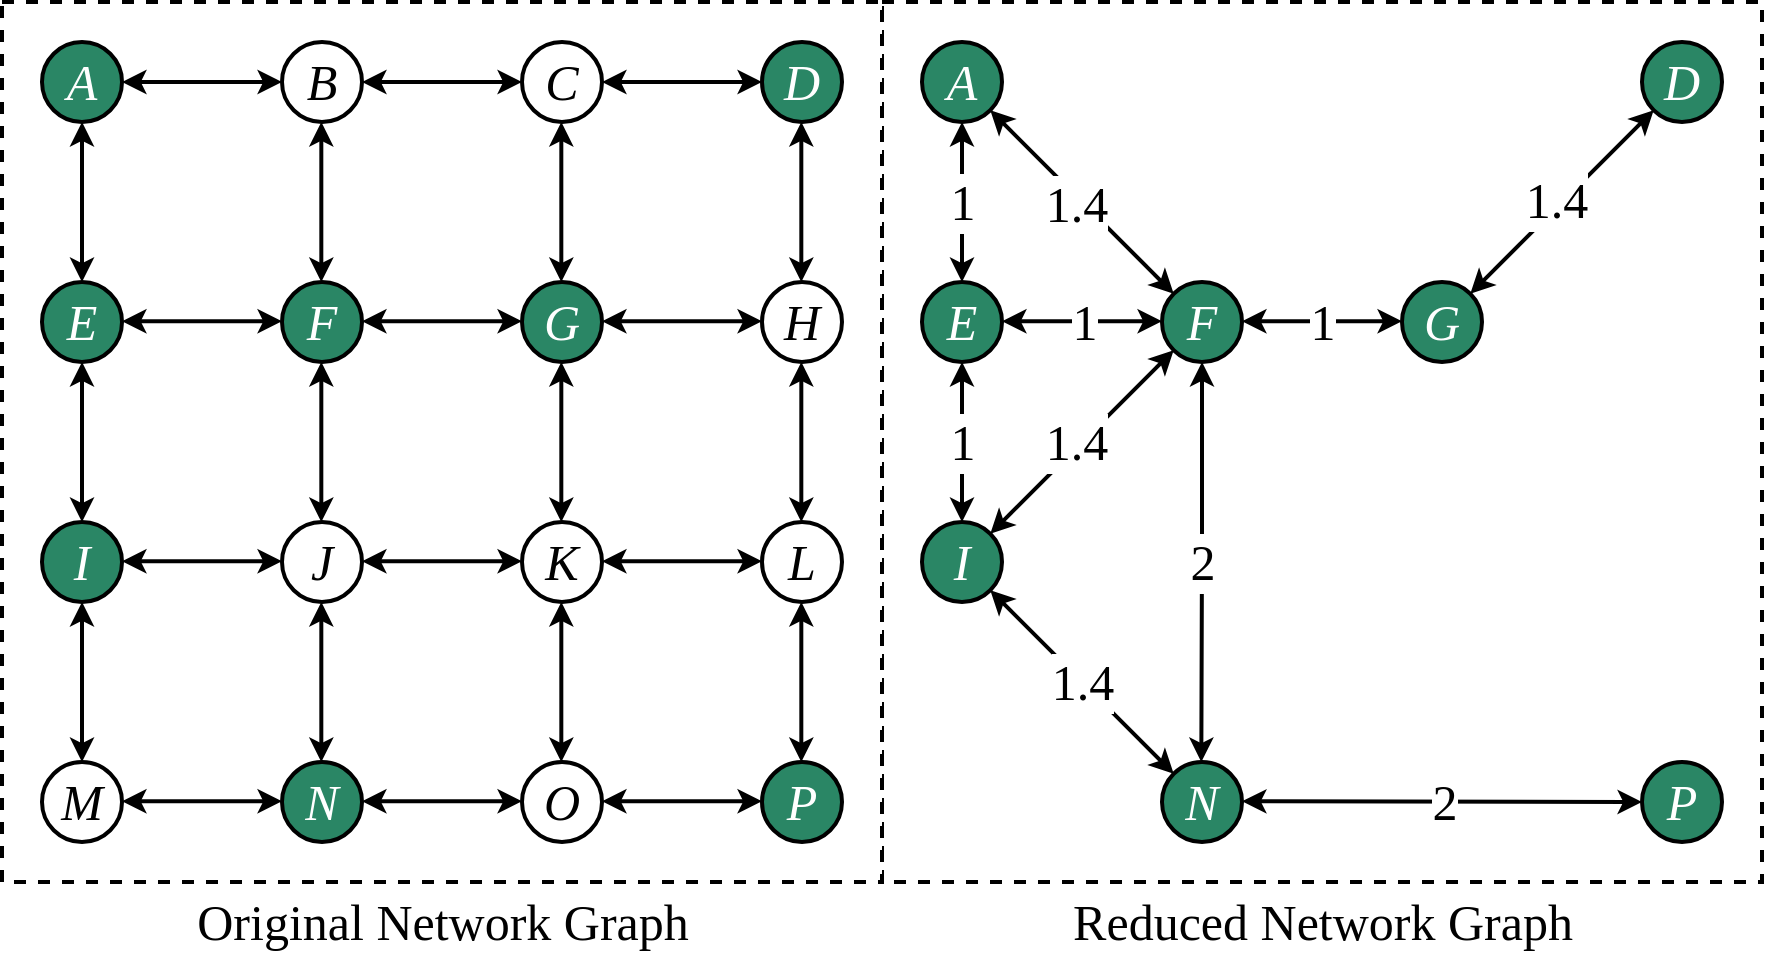 <mxfile version="24.2.5" type="device">
  <diagram name="Page-1" id="Ea4xXu0gqLUHfZozuJqN">
    <mxGraphModel dx="1434" dy="870" grid="1" gridSize="10" guides="1" tooltips="1" connect="1" arrows="1" fold="1" page="1" pageScale="1" pageWidth="850" pageHeight="1100" math="0" shadow="0">
      <root>
        <mxCell id="0" />
        <mxCell id="1" parent="0" />
        <mxCell id="ugkcPqxHe0HiYFwK6rZR-108" value="" style="rounded=0;whiteSpace=wrap;html=1;fillColor=#FFFFFF;dashed=1;strokeWidth=2;" parent="1" vertex="1">
          <mxGeometry x="560" y="220" width="440" height="440" as="geometry" />
        </mxCell>
        <mxCell id="ugkcPqxHe0HiYFwK6rZR-107" value="" style="rounded=0;whiteSpace=wrap;html=1;fillColor=#FFFFFF;dashed=1;strokeWidth=2;" parent="1" vertex="1">
          <mxGeometry x="120" y="220" width="440" height="440" as="geometry" />
        </mxCell>
        <mxCell id="ugkcPqxHe0HiYFwK6rZR-1" value="&lt;font style=&quot;font-size: 25px;&quot; face=&quot;Times New Roman&quot;&gt;&lt;i style=&quot;font-size: 25px;&quot;&gt;A&lt;/i&gt;&lt;/font&gt;" style="ellipse;whiteSpace=wrap;html=1;aspect=fixed;fontSize=25;strokeWidth=2;fillColor=#2a8665;fontColor=#FFFFFF;" parent="1" vertex="1">
          <mxGeometry x="140" y="240" width="40" height="40" as="geometry" />
        </mxCell>
        <mxCell id="ugkcPqxHe0HiYFwK6rZR-2" value="&lt;font face=&quot;Times New Roman&quot; style=&quot;font-size: 25px;&quot;&gt;&lt;i style=&quot;font-size: 25px;&quot;&gt;B&lt;/i&gt;&lt;/font&gt;" style="ellipse;whiteSpace=wrap;html=1;aspect=fixed;fontSize=25;strokeWidth=2;" parent="1" vertex="1">
          <mxGeometry x="260" y="240" width="40" height="40" as="geometry" />
        </mxCell>
        <mxCell id="ugkcPqxHe0HiYFwK6rZR-3" value="&lt;font face=&quot;Times New Roman&quot; style=&quot;font-size: 25px;&quot;&gt;&lt;i style=&quot;font-size: 25px;&quot;&gt;C&lt;/i&gt;&lt;/font&gt;" style="ellipse;whiteSpace=wrap;html=1;aspect=fixed;fontSize=25;strokeWidth=2;" parent="1" vertex="1">
          <mxGeometry x="380" y="240" width="40" height="40" as="geometry" />
        </mxCell>
        <mxCell id="ugkcPqxHe0HiYFwK6rZR-4" value="&lt;font style=&quot;font-size: 25px;&quot; face=&quot;Times New Roman&quot;&gt;&lt;i style=&quot;font-size: 25px;&quot;&gt;D&lt;/i&gt;&lt;/font&gt;" style="ellipse;whiteSpace=wrap;html=1;aspect=fixed;fontSize=25;strokeWidth=2;fillColor=#2a8665;fontColor=#FFFFFF;" parent="1" vertex="1">
          <mxGeometry x="500" y="240" width="40" height="40" as="geometry" />
        </mxCell>
        <mxCell id="ugkcPqxHe0HiYFwK6rZR-5" value="&lt;font style=&quot;font-size: 25px;&quot; face=&quot;Times New Roman&quot;&gt;&lt;i style=&quot;font-size: 25px;&quot;&gt;E&lt;/i&gt;&lt;/font&gt;" style="ellipse;whiteSpace=wrap;html=1;aspect=fixed;fontSize=25;strokeWidth=2;fillColor=#2a8665;fontColor=#FFFFFF;" parent="1" vertex="1">
          <mxGeometry x="140" y="360" width="40" height="40" as="geometry" />
        </mxCell>
        <mxCell id="ugkcPqxHe0HiYFwK6rZR-6" value="&lt;font style=&quot;font-size: 25px;&quot; face=&quot;Times New Roman&quot;&gt;&lt;i style=&quot;font-size: 25px;&quot;&gt;F&lt;/i&gt;&lt;/font&gt;" style="ellipse;whiteSpace=wrap;html=1;aspect=fixed;fontSize=25;strokeWidth=2;fillColor=#2a8665;fontColor=#FFFFFF;" parent="1" vertex="1">
          <mxGeometry x="260" y="360" width="40" height="40" as="geometry" />
        </mxCell>
        <mxCell id="ugkcPqxHe0HiYFwK6rZR-7" value="&lt;font style=&quot;font-size: 25px;&quot; face=&quot;Times New Roman&quot;&gt;&lt;i style=&quot;font-size: 25px;&quot;&gt;G&lt;/i&gt;&lt;/font&gt;" style="ellipse;whiteSpace=wrap;html=1;aspect=fixed;fontSize=25;strokeWidth=2;fillColor=#2a8665;fontColor=#FFFFFF;" parent="1" vertex="1">
          <mxGeometry x="380" y="360" width="40" height="40" as="geometry" />
        </mxCell>
        <mxCell id="ugkcPqxHe0HiYFwK6rZR-8" value="&lt;font face=&quot;Times New Roman&quot; style=&quot;font-size: 25px;&quot;&gt;&lt;i style=&quot;font-size: 25px;&quot;&gt;H&lt;/i&gt;&lt;/font&gt;" style="ellipse;whiteSpace=wrap;html=1;aspect=fixed;fontSize=25;strokeWidth=2;" parent="1" vertex="1">
          <mxGeometry x="500" y="360" width="40" height="40" as="geometry" />
        </mxCell>
        <mxCell id="ugkcPqxHe0HiYFwK6rZR-9" value="&lt;font style=&quot;font-size: 25px;&quot; face=&quot;Times New Roman&quot;&gt;&lt;i style=&quot;font-size: 25px;&quot;&gt;I&lt;/i&gt;&lt;/font&gt;" style="ellipse;whiteSpace=wrap;html=1;aspect=fixed;fontSize=25;strokeWidth=2;fillColor=#2a8665;fontColor=#FFFFFF;" parent="1" vertex="1">
          <mxGeometry x="140" y="480" width="40" height="40" as="geometry" />
        </mxCell>
        <mxCell id="ugkcPqxHe0HiYFwK6rZR-10" value="&lt;font face=&quot;Times New Roman&quot; style=&quot;font-size: 25px;&quot;&gt;&lt;i style=&quot;font-size: 25px;&quot;&gt;J&lt;/i&gt;&lt;/font&gt;" style="ellipse;whiteSpace=wrap;html=1;aspect=fixed;fontSize=25;strokeWidth=2;" parent="1" vertex="1">
          <mxGeometry x="260" y="480" width="40" height="40" as="geometry" />
        </mxCell>
        <mxCell id="ugkcPqxHe0HiYFwK6rZR-11" value="&lt;font face=&quot;Times New Roman&quot; style=&quot;font-size: 25px;&quot;&gt;&lt;i style=&quot;font-size: 25px;&quot;&gt;K&lt;/i&gt;&lt;/font&gt;" style="ellipse;whiteSpace=wrap;html=1;aspect=fixed;fontSize=25;strokeWidth=2;" parent="1" vertex="1">
          <mxGeometry x="380" y="480" width="40" height="40" as="geometry" />
        </mxCell>
        <mxCell id="ugkcPqxHe0HiYFwK6rZR-12" value="&lt;font face=&quot;Times New Roman&quot; style=&quot;font-size: 25px;&quot;&gt;&lt;i style=&quot;font-size: 25px;&quot;&gt;L&lt;/i&gt;&lt;/font&gt;" style="ellipse;whiteSpace=wrap;html=1;aspect=fixed;fontSize=25;strokeWidth=2;" parent="1" vertex="1">
          <mxGeometry x="500" y="480" width="40" height="40" as="geometry" />
        </mxCell>
        <mxCell id="ugkcPqxHe0HiYFwK6rZR-13" value="&lt;font face=&quot;Times New Roman&quot; style=&quot;font-size: 25px;&quot;&gt;&lt;i style=&quot;font-size: 25px;&quot;&gt;M&lt;/i&gt;&lt;/font&gt;" style="ellipse;whiteSpace=wrap;html=1;aspect=fixed;fontSize=25;strokeWidth=2;" parent="1" vertex="1">
          <mxGeometry x="140" y="600" width="40" height="40" as="geometry" />
        </mxCell>
        <mxCell id="ugkcPqxHe0HiYFwK6rZR-14" value="&lt;font style=&quot;font-size: 25px;&quot; face=&quot;Times New Roman&quot;&gt;&lt;i style=&quot;font-size: 25px;&quot;&gt;N&lt;/i&gt;&lt;/font&gt;" style="ellipse;whiteSpace=wrap;html=1;aspect=fixed;fontSize=25;strokeWidth=2;fillColor=#2a8665;fontColor=#FFFFFF;" parent="1" vertex="1">
          <mxGeometry x="260" y="600" width="40" height="40" as="geometry" />
        </mxCell>
        <mxCell id="ugkcPqxHe0HiYFwK6rZR-15" value="&lt;font face=&quot;Times New Roman&quot; style=&quot;font-size: 25px;&quot;&gt;&lt;i style=&quot;font-size: 25px;&quot;&gt;O&lt;/i&gt;&lt;/font&gt;" style="ellipse;whiteSpace=wrap;html=1;aspect=fixed;fontSize=25;strokeWidth=2;" parent="1" vertex="1">
          <mxGeometry x="380" y="600" width="40" height="40" as="geometry" />
        </mxCell>
        <mxCell id="ugkcPqxHe0HiYFwK6rZR-16" value="&lt;font style=&quot;font-size: 25px;&quot; face=&quot;Times New Roman&quot;&gt;&lt;i style=&quot;font-size: 25px;&quot;&gt;P&lt;/i&gt;&lt;/font&gt;" style="ellipse;whiteSpace=wrap;html=1;aspect=fixed;fontSize=25;strokeWidth=2;fillColor=#2a8665;fontColor=#FFFFFF;" parent="1" vertex="1">
          <mxGeometry x="500" y="600" width="40" height="40" as="geometry" />
        </mxCell>
        <mxCell id="ugkcPqxHe0HiYFwK6rZR-17" value="" style="endArrow=classic;startArrow=classic;html=1;rounded=0;exitX=0.5;exitY=0;exitDx=0;exitDy=0;entryX=0.5;entryY=1;entryDx=0;entryDy=0;strokeWidth=2;" parent="1" source="ugkcPqxHe0HiYFwK6rZR-5" target="ugkcPqxHe0HiYFwK6rZR-1" edge="1">
          <mxGeometry width="50" height="50" relative="1" as="geometry">
            <mxPoint x="180" y="340" as="sourcePoint" />
            <mxPoint x="230" y="290" as="targetPoint" />
          </mxGeometry>
        </mxCell>
        <mxCell id="ugkcPqxHe0HiYFwK6rZR-18" value="" style="endArrow=classic;startArrow=classic;html=1;rounded=0;exitX=0.5;exitY=0;exitDx=0;exitDy=0;entryX=0.5;entryY=1;entryDx=0;entryDy=0;strokeWidth=2;" parent="1" edge="1">
          <mxGeometry width="50" height="50" relative="1" as="geometry">
            <mxPoint x="279.66" y="360" as="sourcePoint" />
            <mxPoint x="279.66" y="280" as="targetPoint" />
          </mxGeometry>
        </mxCell>
        <mxCell id="ugkcPqxHe0HiYFwK6rZR-19" value="" style="endArrow=classic;startArrow=classic;html=1;rounded=0;exitX=0.5;exitY=0;exitDx=0;exitDy=0;entryX=0.5;entryY=1;entryDx=0;entryDy=0;strokeWidth=2;" parent="1" edge="1">
          <mxGeometry width="50" height="50" relative="1" as="geometry">
            <mxPoint x="399.66" y="360" as="sourcePoint" />
            <mxPoint x="399.66" y="280" as="targetPoint" />
          </mxGeometry>
        </mxCell>
        <mxCell id="ugkcPqxHe0HiYFwK6rZR-20" value="" style="endArrow=classic;startArrow=classic;html=1;rounded=0;exitX=0.5;exitY=0;exitDx=0;exitDy=0;entryX=0.5;entryY=1;entryDx=0;entryDy=0;strokeWidth=2;" parent="1" edge="1">
          <mxGeometry width="50" height="50" relative="1" as="geometry">
            <mxPoint x="519.66" y="360" as="sourcePoint" />
            <mxPoint x="519.66" y="280" as="targetPoint" />
          </mxGeometry>
        </mxCell>
        <mxCell id="ugkcPqxHe0HiYFwK6rZR-21" value="" style="endArrow=classic;startArrow=classic;html=1;rounded=0;exitX=0.5;exitY=0;exitDx=0;exitDy=0;entryX=0.5;entryY=1;entryDx=0;entryDy=0;strokeWidth=2;" parent="1" edge="1">
          <mxGeometry width="50" height="50" relative="1" as="geometry">
            <mxPoint x="160" y="480" as="sourcePoint" />
            <mxPoint x="160" y="400" as="targetPoint" />
          </mxGeometry>
        </mxCell>
        <mxCell id="ugkcPqxHe0HiYFwK6rZR-22" value="" style="endArrow=classic;startArrow=classic;html=1;rounded=0;exitX=0.5;exitY=0;exitDx=0;exitDy=0;entryX=0.5;entryY=1;entryDx=0;entryDy=0;strokeWidth=2;" parent="1" edge="1">
          <mxGeometry width="50" height="50" relative="1" as="geometry">
            <mxPoint x="279.66" y="480" as="sourcePoint" />
            <mxPoint x="279.66" y="400" as="targetPoint" />
          </mxGeometry>
        </mxCell>
        <mxCell id="ugkcPqxHe0HiYFwK6rZR-23" value="" style="endArrow=classic;startArrow=classic;html=1;rounded=0;exitX=0.5;exitY=0;exitDx=0;exitDy=0;entryX=0.5;entryY=1;entryDx=0;entryDy=0;strokeWidth=2;" parent="1" edge="1">
          <mxGeometry width="50" height="50" relative="1" as="geometry">
            <mxPoint x="399.66" y="480" as="sourcePoint" />
            <mxPoint x="399.66" y="400" as="targetPoint" />
          </mxGeometry>
        </mxCell>
        <mxCell id="ugkcPqxHe0HiYFwK6rZR-24" value="" style="endArrow=classic;startArrow=classic;html=1;rounded=0;exitX=0.5;exitY=0;exitDx=0;exitDy=0;entryX=0.5;entryY=1;entryDx=0;entryDy=0;strokeWidth=2;" parent="1" edge="1">
          <mxGeometry width="50" height="50" relative="1" as="geometry">
            <mxPoint x="519.66" y="480" as="sourcePoint" />
            <mxPoint x="519.66" y="400" as="targetPoint" />
          </mxGeometry>
        </mxCell>
        <mxCell id="ugkcPqxHe0HiYFwK6rZR-25" value="" style="endArrow=classic;startArrow=classic;html=1;rounded=0;exitX=0.5;exitY=0;exitDx=0;exitDy=0;entryX=0.5;entryY=1;entryDx=0;entryDy=0;strokeWidth=2;" parent="1" edge="1">
          <mxGeometry width="50" height="50" relative="1" as="geometry">
            <mxPoint x="160" y="600" as="sourcePoint" />
            <mxPoint x="160" y="520" as="targetPoint" />
          </mxGeometry>
        </mxCell>
        <mxCell id="ugkcPqxHe0HiYFwK6rZR-26" value="" style="endArrow=classic;startArrow=classic;html=1;rounded=0;exitX=0.5;exitY=0;exitDx=0;exitDy=0;entryX=0.5;entryY=1;entryDx=0;entryDy=0;strokeWidth=2;" parent="1" edge="1">
          <mxGeometry width="50" height="50" relative="1" as="geometry">
            <mxPoint x="279.66" y="600" as="sourcePoint" />
            <mxPoint x="279.66" y="520" as="targetPoint" />
          </mxGeometry>
        </mxCell>
        <mxCell id="ugkcPqxHe0HiYFwK6rZR-27" value="" style="endArrow=classic;startArrow=classic;html=1;rounded=0;exitX=0.5;exitY=0;exitDx=0;exitDy=0;entryX=0.5;entryY=1;entryDx=0;entryDy=0;strokeWidth=2;" parent="1" edge="1">
          <mxGeometry width="50" height="50" relative="1" as="geometry">
            <mxPoint x="399.66" y="600" as="sourcePoint" />
            <mxPoint x="399.66" y="520" as="targetPoint" />
          </mxGeometry>
        </mxCell>
        <mxCell id="ugkcPqxHe0HiYFwK6rZR-28" value="" style="endArrow=classic;startArrow=classic;html=1;rounded=0;exitX=0.5;exitY=0;exitDx=0;exitDy=0;entryX=0.5;entryY=1;entryDx=0;entryDy=0;strokeWidth=2;" parent="1" edge="1">
          <mxGeometry width="50" height="50" relative="1" as="geometry">
            <mxPoint x="519.66" y="600" as="sourcePoint" />
            <mxPoint x="519.66" y="520" as="targetPoint" />
          </mxGeometry>
        </mxCell>
        <mxCell id="ugkcPqxHe0HiYFwK6rZR-29" value="" style="endArrow=classic;startArrow=classic;html=1;rounded=0;exitX=1;exitY=0.5;exitDx=0;exitDy=0;strokeWidth=2;" parent="1" source="ugkcPqxHe0HiYFwK6rZR-1" target="ugkcPqxHe0HiYFwK6rZR-2" edge="1">
          <mxGeometry width="50" height="50" relative="1" as="geometry">
            <mxPoint x="370" y="430" as="sourcePoint" />
            <mxPoint x="420" y="380" as="targetPoint" />
          </mxGeometry>
        </mxCell>
        <mxCell id="ugkcPqxHe0HiYFwK6rZR-30" value="" style="endArrow=classic;startArrow=classic;html=1;rounded=0;exitX=1;exitY=0.5;exitDx=0;exitDy=0;strokeWidth=2;" parent="1" edge="1">
          <mxGeometry width="50" height="50" relative="1" as="geometry">
            <mxPoint x="180" y="379.66" as="sourcePoint" />
            <mxPoint x="260" y="379.66" as="targetPoint" />
          </mxGeometry>
        </mxCell>
        <mxCell id="ugkcPqxHe0HiYFwK6rZR-31" value="" style="endArrow=classic;startArrow=classic;html=1;rounded=0;exitX=1;exitY=0.5;exitDx=0;exitDy=0;strokeWidth=2;" parent="1" edge="1">
          <mxGeometry width="50" height="50" relative="1" as="geometry">
            <mxPoint x="180" y="499.66" as="sourcePoint" />
            <mxPoint x="260" y="499.66" as="targetPoint" />
          </mxGeometry>
        </mxCell>
        <mxCell id="ugkcPqxHe0HiYFwK6rZR-32" value="" style="endArrow=classic;startArrow=classic;html=1;rounded=0;exitX=1;exitY=0.5;exitDx=0;exitDy=0;strokeWidth=2;" parent="1" edge="1">
          <mxGeometry width="50" height="50" relative="1" as="geometry">
            <mxPoint x="180" y="619.66" as="sourcePoint" />
            <mxPoint x="260" y="619.66" as="targetPoint" />
          </mxGeometry>
        </mxCell>
        <mxCell id="ugkcPqxHe0HiYFwK6rZR-33" value="" style="endArrow=classic;startArrow=classic;html=1;rounded=0;exitX=1;exitY=0.5;exitDx=0;exitDy=0;strokeWidth=2;" parent="1" edge="1">
          <mxGeometry width="50" height="50" relative="1" as="geometry">
            <mxPoint x="300" y="260" as="sourcePoint" />
            <mxPoint x="380" y="260" as="targetPoint" />
          </mxGeometry>
        </mxCell>
        <mxCell id="ugkcPqxHe0HiYFwK6rZR-34" value="" style="endArrow=classic;startArrow=classic;html=1;rounded=0;exitX=1;exitY=0.5;exitDx=0;exitDy=0;strokeWidth=2;" parent="1" edge="1">
          <mxGeometry width="50" height="50" relative="1" as="geometry">
            <mxPoint x="300" y="379.66" as="sourcePoint" />
            <mxPoint x="380" y="379.66" as="targetPoint" />
          </mxGeometry>
        </mxCell>
        <mxCell id="ugkcPqxHe0HiYFwK6rZR-35" value="" style="endArrow=classic;startArrow=classic;html=1;rounded=0;exitX=1;exitY=0.5;exitDx=0;exitDy=0;strokeWidth=2;" parent="1" edge="1">
          <mxGeometry width="50" height="50" relative="1" as="geometry">
            <mxPoint x="300" y="499.66" as="sourcePoint" />
            <mxPoint x="380" y="499.66" as="targetPoint" />
          </mxGeometry>
        </mxCell>
        <mxCell id="ugkcPqxHe0HiYFwK6rZR-36" value="" style="endArrow=classic;startArrow=classic;html=1;rounded=0;exitX=1;exitY=0.5;exitDx=0;exitDy=0;strokeWidth=2;" parent="1" edge="1">
          <mxGeometry width="50" height="50" relative="1" as="geometry">
            <mxPoint x="300" y="619.66" as="sourcePoint" />
            <mxPoint x="380" y="619.66" as="targetPoint" />
          </mxGeometry>
        </mxCell>
        <mxCell id="ugkcPqxHe0HiYFwK6rZR-37" value="" style="endArrow=classic;startArrow=classic;html=1;rounded=0;exitX=1;exitY=0.5;exitDx=0;exitDy=0;strokeWidth=2;" parent="1" edge="1">
          <mxGeometry width="50" height="50" relative="1" as="geometry">
            <mxPoint x="420" y="260" as="sourcePoint" />
            <mxPoint x="500" y="260" as="targetPoint" />
          </mxGeometry>
        </mxCell>
        <mxCell id="ugkcPqxHe0HiYFwK6rZR-38" value="" style="endArrow=classic;startArrow=classic;html=1;rounded=0;exitX=1;exitY=0.5;exitDx=0;exitDy=0;strokeWidth=2;" parent="1" edge="1">
          <mxGeometry width="50" height="50" relative="1" as="geometry">
            <mxPoint x="420" y="379.66" as="sourcePoint" />
            <mxPoint x="500" y="379.66" as="targetPoint" />
          </mxGeometry>
        </mxCell>
        <mxCell id="ugkcPqxHe0HiYFwK6rZR-39" value="" style="endArrow=classic;startArrow=classic;html=1;rounded=0;exitX=1;exitY=0.5;exitDx=0;exitDy=0;strokeWidth=2;" parent="1" edge="1">
          <mxGeometry width="50" height="50" relative="1" as="geometry">
            <mxPoint x="420" y="499.66" as="sourcePoint" />
            <mxPoint x="500" y="499.66" as="targetPoint" />
          </mxGeometry>
        </mxCell>
        <mxCell id="ugkcPqxHe0HiYFwK6rZR-40" value="" style="endArrow=classic;startArrow=classic;html=1;rounded=0;exitX=1;exitY=0.5;exitDx=0;exitDy=0;strokeWidth=2;" parent="1" edge="1">
          <mxGeometry width="50" height="50" relative="1" as="geometry">
            <mxPoint x="420" y="619.66" as="sourcePoint" />
            <mxPoint x="500" y="619.66" as="targetPoint" />
          </mxGeometry>
        </mxCell>
        <mxCell id="ugkcPqxHe0HiYFwK6rZR-41" value="&lt;font style=&quot;font-size: 25px;&quot;&gt;&lt;i style=&quot;font-size: 25px;&quot;&gt;A&lt;/i&gt;&lt;/font&gt;" style="ellipse;whiteSpace=wrap;html=1;aspect=fixed;fontSize=25;strokeWidth=2;fillColor=#2A8665;fontColor=#FFFFFF;fontFamily=Times New Roman;" parent="1" vertex="1">
          <mxGeometry x="580" y="240" width="40" height="40" as="geometry" />
        </mxCell>
        <mxCell id="ugkcPqxHe0HiYFwK6rZR-44" value="&lt;font style=&quot;font-size: 25px;&quot;&gt;&lt;i style=&quot;font-size: 25px;&quot;&gt;D&lt;/i&gt;&lt;/font&gt;" style="ellipse;whiteSpace=wrap;html=1;aspect=fixed;fontSize=25;strokeWidth=2;fillColor=#2A8665;fontColor=#FFFFFF;fontFamily=Times New Roman;" parent="1" vertex="1">
          <mxGeometry x="940" y="240" width="40" height="40" as="geometry" />
        </mxCell>
        <mxCell id="ugkcPqxHe0HiYFwK6rZR-45" value="&lt;font style=&quot;font-size: 25px;&quot;&gt;&lt;i style=&quot;font-size: 25px;&quot;&gt;E&lt;/i&gt;&lt;/font&gt;" style="ellipse;whiteSpace=wrap;html=1;aspect=fixed;fontSize=25;strokeWidth=2;fillColor=#2A8665;fontColor=#FFFFFF;fontFamily=Times New Roman;" parent="1" vertex="1">
          <mxGeometry x="580" y="360" width="40" height="40" as="geometry" />
        </mxCell>
        <mxCell id="ugkcPqxHe0HiYFwK6rZR-46" value="&lt;font style=&quot;font-size: 25px;&quot;&gt;&lt;i style=&quot;font-size: 25px;&quot;&gt;F&lt;/i&gt;&lt;/font&gt;" style="ellipse;whiteSpace=wrap;html=1;aspect=fixed;fontSize=25;strokeWidth=2;fillColor=#2A8665;fontColor=#FFFFFF;fontFamily=Times New Roman;" parent="1" vertex="1">
          <mxGeometry x="700" y="360" width="40" height="40" as="geometry" />
        </mxCell>
        <mxCell id="ugkcPqxHe0HiYFwK6rZR-47" value="&lt;font style=&quot;font-size: 25px;&quot;&gt;&lt;i style=&quot;font-size: 25px;&quot;&gt;G&lt;/i&gt;&lt;/font&gt;" style="ellipse;whiteSpace=wrap;html=1;aspect=fixed;fontSize=25;strokeWidth=2;fillColor=#2A8665;fontColor=#FFFFFF;fontFamily=Times New Roman;" parent="1" vertex="1">
          <mxGeometry x="820" y="360" width="40" height="40" as="geometry" />
        </mxCell>
        <mxCell id="ugkcPqxHe0HiYFwK6rZR-49" value="&lt;font style=&quot;font-size: 25px;&quot;&gt;&lt;i style=&quot;font-size: 25px;&quot;&gt;I&lt;/i&gt;&lt;/font&gt;" style="ellipse;whiteSpace=wrap;html=1;aspect=fixed;fontSize=25;strokeWidth=2;fillColor=#2A8665;fontColor=#FFFFFF;fontFamily=Times New Roman;" parent="1" vertex="1">
          <mxGeometry x="580" y="480" width="40" height="40" as="geometry" />
        </mxCell>
        <mxCell id="ugkcPqxHe0HiYFwK6rZR-54" value="&lt;font style=&quot;font-size: 25px;&quot;&gt;&lt;i style=&quot;font-size: 25px;&quot;&gt;N&lt;/i&gt;&lt;/font&gt;" style="ellipse;whiteSpace=wrap;html=1;aspect=fixed;fontSize=25;strokeWidth=2;fillColor=#2A8665;fontColor=#FFFFFF;fontFamily=Times New Roman;" parent="1" vertex="1">
          <mxGeometry x="700" y="600" width="40" height="40" as="geometry" />
        </mxCell>
        <mxCell id="ugkcPqxHe0HiYFwK6rZR-56" value="&lt;font style=&quot;font-size: 25px;&quot;&gt;&lt;i style=&quot;font-size: 25px;&quot;&gt;P&lt;/i&gt;&lt;/font&gt;" style="ellipse;whiteSpace=wrap;html=1;aspect=fixed;fontSize=25;strokeWidth=2;fillColor=#2A8665;fontColor=#FFFFFF;fontFamily=Times New Roman;" parent="1" vertex="1">
          <mxGeometry x="940" y="600" width="40" height="40" as="geometry" />
        </mxCell>
        <mxCell id="ugkcPqxHe0HiYFwK6rZR-57" value="1" style="endArrow=classic;startArrow=classic;html=1;rounded=0;exitX=0.5;exitY=0;exitDx=0;exitDy=0;entryX=0.5;entryY=1;entryDx=0;entryDy=0;strokeWidth=2;fontColor=#000000;fontFamily=Times New Roman;fontSize=25;" parent="1" source="ugkcPqxHe0HiYFwK6rZR-45" target="ugkcPqxHe0HiYFwK6rZR-41" edge="1">
          <mxGeometry width="50" height="50" relative="1" as="geometry">
            <mxPoint x="620" y="340" as="sourcePoint" />
            <mxPoint x="670" y="290" as="targetPoint" />
          </mxGeometry>
        </mxCell>
        <mxCell id="ugkcPqxHe0HiYFwK6rZR-59" value="" style="endArrow=classic;startArrow=classic;html=1;rounded=0;exitX=1;exitY=0;exitDx=0;exitDy=0;entryX=0;entryY=1;entryDx=0;entryDy=0;strokeWidth=2;fontColor=#FFFFFF;fontFamily=Times New Roman;fontSize=25;" parent="1" source="ugkcPqxHe0HiYFwK6rZR-47" target="ugkcPqxHe0HiYFwK6rZR-44" edge="1">
          <mxGeometry width="50" height="50" relative="1" as="geometry">
            <mxPoint x="839.66" y="360" as="sourcePoint" />
            <mxPoint x="839.66" y="280" as="targetPoint" />
          </mxGeometry>
        </mxCell>
        <mxCell id="ugkcPqxHe0HiYFwK6rZR-95" value="1.4" style="edgeLabel;html=1;align=center;verticalAlign=middle;resizable=0;points=[];fontFamily=Times New Roman;fontSize=25;" parent="ugkcPqxHe0HiYFwK6rZR-59" vertex="1" connectable="0">
          <mxGeometry x="-0.031" y="3" relative="1" as="geometry">
            <mxPoint as="offset" />
          </mxGeometry>
        </mxCell>
        <mxCell id="ugkcPqxHe0HiYFwK6rZR-61" value="1" style="endArrow=classic;startArrow=classic;html=1;rounded=0;exitX=0.5;exitY=0;exitDx=0;exitDy=0;entryX=0.5;entryY=1;entryDx=0;entryDy=0;strokeWidth=2;fontColor=#000000;fontFamily=Times New Roman;fontSize=25;" parent="1" edge="1">
          <mxGeometry width="50" height="50" relative="1" as="geometry">
            <mxPoint x="600" y="480" as="sourcePoint" />
            <mxPoint x="600" y="400" as="targetPoint" />
          </mxGeometry>
        </mxCell>
        <mxCell id="ugkcPqxHe0HiYFwK6rZR-66" value="" style="endArrow=classic;startArrow=classic;html=1;rounded=0;exitX=0.5;exitY=0;exitDx=0;exitDy=0;entryX=0.5;entryY=1;entryDx=0;entryDy=0;strokeWidth=2;fontColor=#FFFFFF;fontFamily=Times New Roman;fontSize=25;" parent="1" target="ugkcPqxHe0HiYFwK6rZR-46" edge="1">
          <mxGeometry width="50" height="50" relative="1" as="geometry">
            <mxPoint x="719.66" y="600" as="sourcePoint" />
            <mxPoint x="719.66" y="520" as="targetPoint" />
            <Array as="points">
              <mxPoint x="720" y="490" />
            </Array>
          </mxGeometry>
        </mxCell>
        <mxCell id="ugkcPqxHe0HiYFwK6rZR-92" value="2" style="edgeLabel;html=1;align=center;verticalAlign=middle;resizable=0;points=[];fontFamily=Times New Roman;fontSize=25;" parent="ugkcPqxHe0HiYFwK6rZR-66" vertex="1" connectable="0">
          <mxGeometry x="-0.07" y="2" relative="1" as="geometry">
            <mxPoint x="2" y="-7" as="offset" />
          </mxGeometry>
        </mxCell>
        <mxCell id="ugkcPqxHe0HiYFwK6rZR-70" value="" style="endArrow=classic;startArrow=classic;html=1;rounded=0;exitX=1;exitY=0.5;exitDx=0;exitDy=0;strokeWidth=2;fontColor=#FFFFFF;fontFamily=Times New Roman;fontSize=25;" parent="1" edge="1">
          <mxGeometry width="50" height="50" relative="1" as="geometry">
            <mxPoint x="620" y="379.66" as="sourcePoint" />
            <mxPoint x="700" y="379.66" as="targetPoint" />
          </mxGeometry>
        </mxCell>
        <mxCell id="ugkcPqxHe0HiYFwK6rZR-98" value="&lt;font style=&quot;font-size: 25px;&quot; face=&quot;Times New Roman&quot;&gt;1&lt;/font&gt;" style="edgeLabel;html=1;align=center;verticalAlign=middle;resizable=0;points=[];" parent="ugkcPqxHe0HiYFwK6rZR-70" vertex="1" connectable="0">
          <mxGeometry x="0.021" y="3" relative="1" as="geometry">
            <mxPoint y="3" as="offset" />
          </mxGeometry>
        </mxCell>
        <mxCell id="ugkcPqxHe0HiYFwK6rZR-72" value="" style="endArrow=classic;startArrow=classic;html=1;rounded=0;exitX=1;exitY=1;exitDx=0;exitDy=0;strokeWidth=2;entryX=0;entryY=0;entryDx=0;entryDy=0;fontColor=#FFFFFF;fontFamily=Times New Roman;fontSize=25;" parent="1" source="ugkcPqxHe0HiYFwK6rZR-49" target="ugkcPqxHe0HiYFwK6rZR-54" edge="1">
          <mxGeometry width="50" height="50" relative="1" as="geometry">
            <mxPoint x="620" y="619.66" as="sourcePoint" />
            <mxPoint x="700" y="619.66" as="targetPoint" />
          </mxGeometry>
        </mxCell>
        <mxCell id="ugkcPqxHe0HiYFwK6rZR-91" value="1.4" style="edgeLabel;html=1;align=center;verticalAlign=middle;resizable=0;points=[];fontFamily=Times New Roman;fontSize=25;" parent="ugkcPqxHe0HiYFwK6rZR-72" vertex="1" connectable="0">
          <mxGeometry x="-0.105" y="-1" relative="1" as="geometry">
            <mxPoint x="5" y="4" as="offset" />
          </mxGeometry>
        </mxCell>
        <mxCell id="ugkcPqxHe0HiYFwK6rZR-74" value="" style="endArrow=classic;startArrow=classic;html=1;rounded=0;exitX=1;exitY=0.5;exitDx=0;exitDy=0;strokeWidth=2;fontColor=#FFFFFF;fontFamily=Times New Roman;fontSize=25;" parent="1" edge="1">
          <mxGeometry width="50" height="50" relative="1" as="geometry">
            <mxPoint x="740" y="379.66" as="sourcePoint" />
            <mxPoint x="820" y="379.66" as="targetPoint" />
          </mxGeometry>
        </mxCell>
        <mxCell id="ugkcPqxHe0HiYFwK6rZR-76" value="" style="endArrow=classic;startArrow=classic;html=1;rounded=0;exitX=1;exitY=0.5;exitDx=0;exitDy=0;strokeWidth=2;entryX=0;entryY=0.5;entryDx=0;entryDy=0;fontColor=#FFFFFF;fontFamily=Times New Roman;fontSize=25;" parent="1" target="ugkcPqxHe0HiYFwK6rZR-56" edge="1">
          <mxGeometry width="50" height="50" relative="1" as="geometry">
            <mxPoint x="740" y="619.66" as="sourcePoint" />
            <mxPoint x="820" y="619.66" as="targetPoint" />
          </mxGeometry>
        </mxCell>
        <mxCell id="ugkcPqxHe0HiYFwK6rZR-93" value="2" style="edgeLabel;html=1;align=center;verticalAlign=middle;resizable=0;points=[];fontFamily=Times New Roman;fontSize=25;" parent="ugkcPqxHe0HiYFwK6rZR-76" vertex="1" connectable="0">
          <mxGeometry x="0.033" y="3" relative="1" as="geometry">
            <mxPoint x="-3" y="3" as="offset" />
          </mxGeometry>
        </mxCell>
        <mxCell id="ugkcPqxHe0HiYFwK6rZR-82" value="" style="endArrow=classic;startArrow=classic;html=1;rounded=0;exitX=0;exitY=0;exitDx=0;exitDy=0;entryX=1;entryY=1;entryDx=0;entryDy=0;strokeWidth=2;fontColor=#FFFFFF;fontFamily=Times New Roman;fontSize=25;" parent="1" source="ugkcPqxHe0HiYFwK6rZR-46" target="ugkcPqxHe0HiYFwK6rZR-41" edge="1">
          <mxGeometry width="50" height="50" relative="1" as="geometry">
            <mxPoint x="610" y="370" as="sourcePoint" />
            <mxPoint x="610" y="290" as="targetPoint" />
          </mxGeometry>
        </mxCell>
        <mxCell id="ugkcPqxHe0HiYFwK6rZR-89" value="1.4" style="edgeLabel;html=1;align=center;verticalAlign=middle;resizable=0;points=[];fontFamily=Times New Roman;fontSize=25;" parent="ugkcPqxHe0HiYFwK6rZR-82" vertex="1" connectable="0">
          <mxGeometry x="0.024" y="3" relative="1" as="geometry">
            <mxPoint as="offset" />
          </mxGeometry>
        </mxCell>
        <mxCell id="ugkcPqxHe0HiYFwK6rZR-83" value="" style="endArrow=classic;startArrow=classic;html=1;rounded=0;exitX=1;exitY=0;exitDx=0;exitDy=0;entryX=0;entryY=1;entryDx=0;entryDy=0;strokeWidth=2;fontColor=#FFFFFF;fontFamily=Times New Roman;fontSize=25;" parent="1" source="ugkcPqxHe0HiYFwK6rZR-49" target="ugkcPqxHe0HiYFwK6rZR-46" edge="1">
          <mxGeometry width="50" height="50" relative="1" as="geometry">
            <mxPoint x="864" y="376" as="sourcePoint" />
            <mxPoint x="956" y="284" as="targetPoint" />
          </mxGeometry>
        </mxCell>
        <mxCell id="ugkcPqxHe0HiYFwK6rZR-90" value="1.4" style="edgeLabel;html=1;align=center;verticalAlign=middle;resizable=0;points=[];fontFamily=Times New Roman;fontSize=25;" parent="ugkcPqxHe0HiYFwK6rZR-83" vertex="1" connectable="0">
          <mxGeometry x="-0.095" y="-1" relative="1" as="geometry">
            <mxPoint x="1" y="-5" as="offset" />
          </mxGeometry>
        </mxCell>
        <mxCell id="ugkcPqxHe0HiYFwK6rZR-103" value="&lt;font style=&quot;font-size: 25px;&quot; face=&quot;Times New Roman&quot;&gt;1&lt;/font&gt;" style="edgeLabel;html=1;align=center;verticalAlign=middle;resizable=0;points=[];" parent="1" vertex="1" connectable="0">
          <mxGeometry x="780.003" y="380.0" as="geometry" />
        </mxCell>
        <mxCell id="ugkcPqxHe0HiYFwK6rZR-110" value="Original Network Graph" style="text;html=1;align=center;verticalAlign=middle;resizable=0;points=[];autosize=1;strokeColor=none;fillColor=none;fontFamily=Times New Roman;fontSize=25;" parent="1" vertex="1">
          <mxGeometry x="205" y="660" width="270" height="40" as="geometry" />
        </mxCell>
        <mxCell id="ugkcPqxHe0HiYFwK6rZR-111" value="Reduced Network Graph" style="text;html=1;align=center;verticalAlign=middle;resizable=0;points=[];autosize=1;strokeColor=none;fillColor=none;fontFamily=Times New Roman;fontSize=25;" parent="1" vertex="1">
          <mxGeometry x="645" y="660" width="270" height="40" as="geometry" />
        </mxCell>
      </root>
    </mxGraphModel>
  </diagram>
</mxfile>
